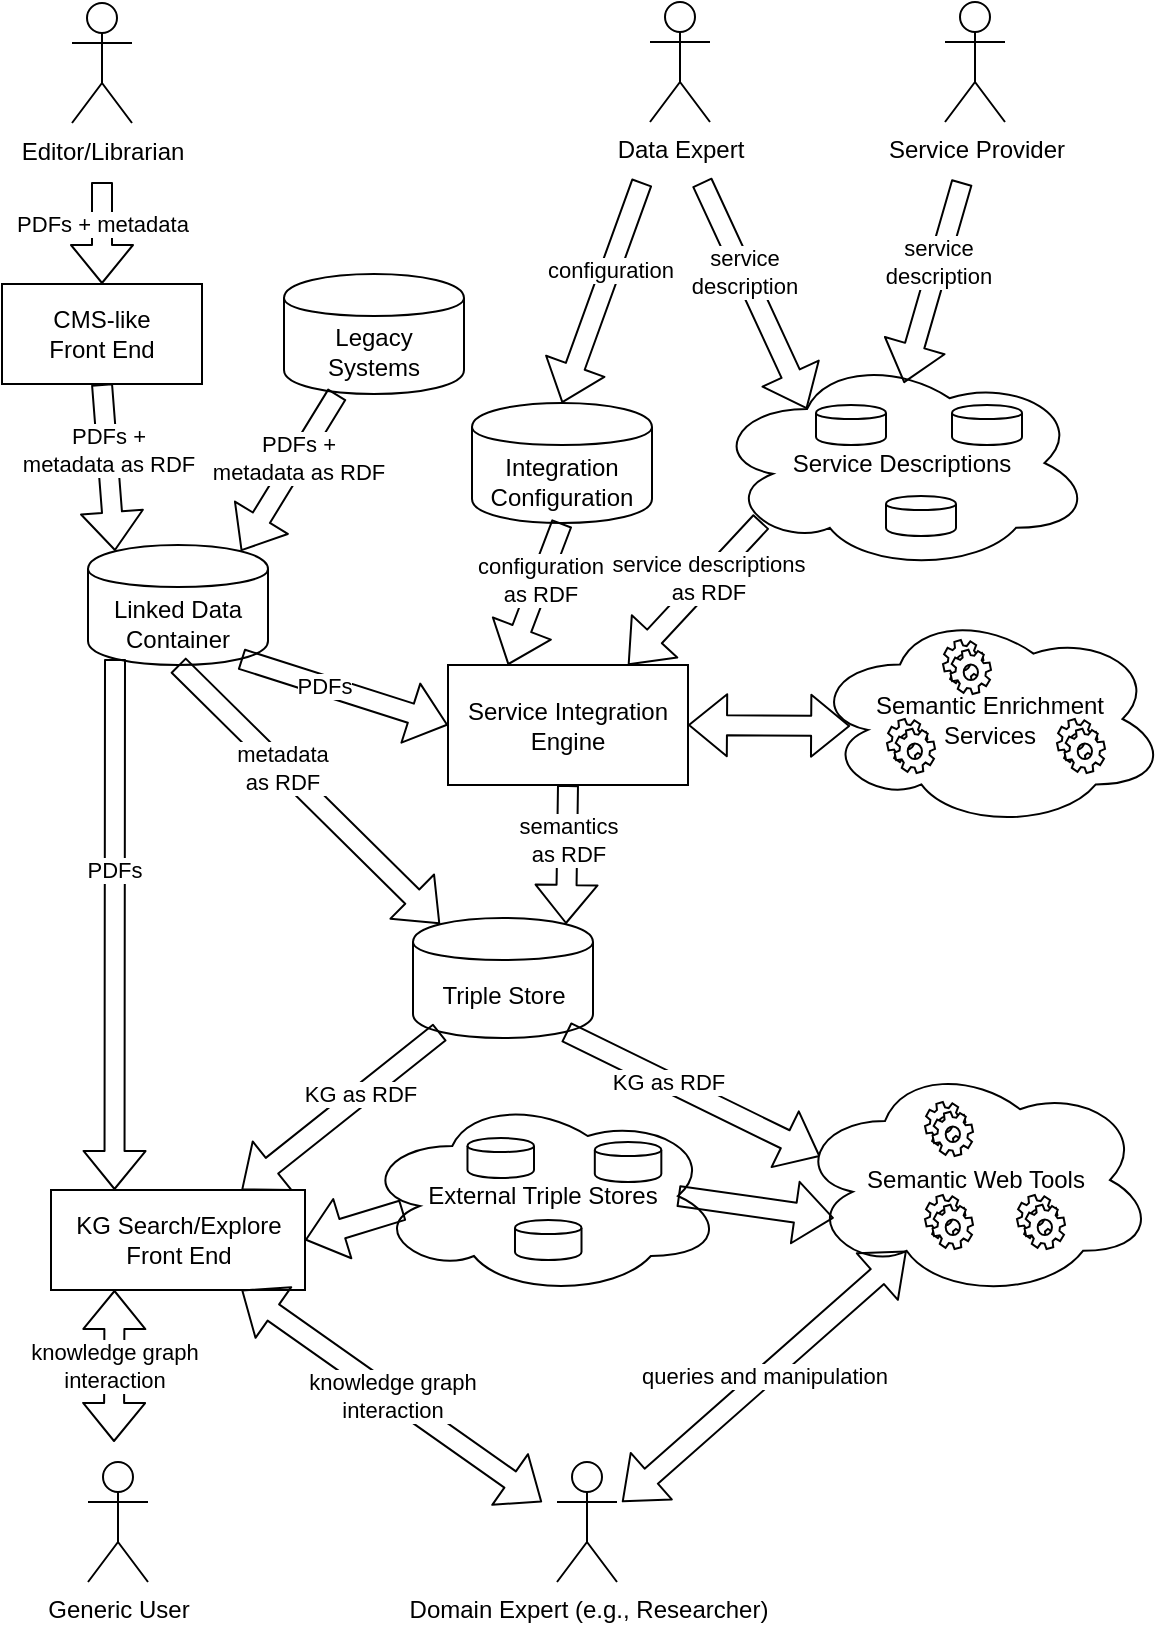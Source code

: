 <mxfile version="11.0.1" type="github"><diagram id="x-GXoumUO5DQMGYrBul2" name="Original"><mxGraphModel dx="785" dy="519" grid="1" gridSize="10" guides="1" tooltips="1" connect="1" arrows="1" fold="1" page="1" pageScale="1" pageWidth="827" pageHeight="1169" math="0" shadow="0"><root><mxCell id="0"/><mxCell id="1" parent="0"/><mxCell id="RN9INIxDvgJOFiBCgrXU-7" value="Editor/Librarian" style="shape=umlActor;verticalLabelPosition=bottom;labelBackgroundColor=#ffffff;verticalAlign=top;html=1;outlineConnect=0;" parent="1" vertex="1"><mxGeometry x="165" y="40.5" width="30" height="60" as="geometry"/></mxCell><mxCell id="RN9INIxDvgJOFiBCgrXU-9" value="CMS-like&lt;br&gt;Front End" style="rounded=0;whiteSpace=wrap;html=1;" parent="1" vertex="1"><mxGeometry x="130" y="181" width="100" height="50" as="geometry"/></mxCell><mxCell id="RN9INIxDvgJOFiBCgrXU-11" value="Service Integration Engine" style="rounded=0;whiteSpace=wrap;html=1;" parent="1" vertex="1"><mxGeometry x="353" y="371.5" width="120" height="60" as="geometry"/></mxCell><mxCell id="5JjlQ0Los4AuPIkOIIEd-3" value="&lt;span&gt;Linked Data Container&lt;/span&gt;" style="shape=cylinder;whiteSpace=wrap;html=1;boundedLbl=1;backgroundOutline=1;" parent="1" vertex="1"><mxGeometry x="173" y="311.5" width="90" height="60" as="geometry"/></mxCell><mxCell id="5JjlQ0Los4AuPIkOIIEd-4" value="&lt;span&gt;Integration&lt;br&gt;Configuration&lt;/span&gt;" style="shape=cylinder;whiteSpace=wrap;html=1;boundedLbl=1;backgroundOutline=1;" parent="1" vertex="1"><mxGeometry x="365" y="240.5" width="90" height="60" as="geometry"/></mxCell><mxCell id="5JjlQ0Los4AuPIkOIIEd-5" value="&lt;span&gt;Triple Store&lt;/span&gt;" style="shape=cylinder;whiteSpace=wrap;html=1;boundedLbl=1;backgroundOutline=1;" parent="1" vertex="1"><mxGeometry x="335.5" y="498" width="90" height="60" as="geometry"/></mxCell><mxCell id="5JjlQ0Los4AuPIkOIIEd-8" value="KG Search/Explore&lt;br&gt;Front End" style="rounded=0;whiteSpace=wrap;html=1;" parent="1" vertex="1"><mxGeometry x="154.5" y="634" width="127" height="50" as="geometry"/></mxCell><mxCell id="5JjlQ0Los4AuPIkOIIEd-11" value="Generic User" style="shape=umlActor;verticalLabelPosition=bottom;labelBackgroundColor=#ffffff;verticalAlign=top;html=1;outlineConnect=0;" parent="1" vertex="1"><mxGeometry x="173" y="770" width="30" height="60" as="geometry"/></mxCell><mxCell id="5JjlQ0Los4AuPIkOIIEd-12" value="Domain Expert (e.g., Researcher)" style="shape=umlActor;verticalLabelPosition=bottom;labelBackgroundColor=#ffffff;verticalAlign=top;html=1;outlineConnect=0;" parent="1" vertex="1"><mxGeometry x="407.5" y="770" width="30" height="60" as="geometry"/></mxCell><mxCell id="5JjlQ0Los4AuPIkOIIEd-15" value="PDFs&amp;nbsp;+ metadata" style="shape=flexArrow;endArrow=classic;html=1;entryX=0.5;entryY=0;entryDx=0;entryDy=0;" parent="1" target="RN9INIxDvgJOFiBCgrXU-9" edge="1"><mxGeometry x="-0.2" width="50" height="50" relative="1" as="geometry"><mxPoint x="180" y="130" as="sourcePoint"/><mxPoint x="-130" y="600" as="targetPoint"/><Array as="points"/><mxPoint as="offset"/></mxGeometry></mxCell><mxCell id="5JjlQ0Los4AuPIkOIIEd-21" value="PDFs" style="shape=flexArrow;endArrow=classic;html=1;entryX=0.25;entryY=0;entryDx=0;entryDy=0;exitX=0.15;exitY=0.95;exitDx=0;exitDy=0;exitPerimeter=0;" parent="1" source="5JjlQ0Los4AuPIkOIIEd-3" target="5JjlQ0Los4AuPIkOIIEd-8" edge="1"><mxGeometry x="-0.2" width="50" height="50" relative="1" as="geometry"><mxPoint x="155" y="250" as="sourcePoint"/><mxPoint x="154" y="323" as="targetPoint"/><Array as="points"/><mxPoint as="offset"/></mxGeometry></mxCell><mxCell id="5JjlQ0Los4AuPIkOIIEd-22" value="metadata&lt;br&gt;as RDF&lt;br&gt;" style="shape=flexArrow;endArrow=classic;html=1;entryX=0.15;entryY=0.05;entryDx=0;entryDy=0;entryPerimeter=0;exitX=0.5;exitY=1;exitDx=0;exitDy=0;" parent="1" source="5JjlQ0Los4AuPIkOIIEd-3" target="5JjlQ0Los4AuPIkOIIEd-5" edge="1"><mxGeometry x="-0.2" width="50" height="50" relative="1" as="geometry"><mxPoint x="218" y="250" as="sourcePoint"/><mxPoint x="217" y="323" as="targetPoint"/><Array as="points"/><mxPoint as="offset"/></mxGeometry></mxCell><mxCell id="5JjlQ0Los4AuPIkOIIEd-23" value="PDFs" style="shape=flexArrow;endArrow=classic;html=1;entryX=0;entryY=0.5;entryDx=0;entryDy=0;exitX=0.85;exitY=0.95;exitDx=0;exitDy=0;exitPerimeter=0;" parent="1" source="5JjlQ0Los4AuPIkOIIEd-3" target="RN9INIxDvgJOFiBCgrXU-11" edge="1"><mxGeometry x="-0.2" width="50" height="50" relative="1" as="geometry"><mxPoint x="155" y="250" as="sourcePoint"/><mxPoint x="154" y="323" as="targetPoint"/><Array as="points"/><mxPoint as="offset"/></mxGeometry></mxCell><mxCell id="5JjlQ0Los4AuPIkOIIEd-24" value="configuration&lt;br&gt;as RDF&lt;br&gt;" style="shape=flexArrow;endArrow=classic;html=1;entryX=0.25;entryY=0;entryDx=0;entryDy=0;exitX=0.5;exitY=1;exitDx=0;exitDy=0;" parent="1" source="5JjlQ0Los4AuPIkOIIEd-4" target="RN9INIxDvgJOFiBCgrXU-11" edge="1"><mxGeometry x="-0.2" width="50" height="50" relative="1" as="geometry"><mxPoint x="361" y="178.5" as="sourcePoint"/><mxPoint x="360" y="251.5" as="targetPoint"/><Array as="points"/><mxPoint as="offset"/></mxGeometry></mxCell><mxCell id="5JjlQ0Los4AuPIkOIIEd-25" value="semantics&lt;br&gt;as RDF&lt;br&gt;" style="shape=flexArrow;endArrow=classic;html=1;entryX=0.85;entryY=0.05;entryDx=0;entryDy=0;entryPerimeter=0;exitX=0.5;exitY=1;exitDx=0;exitDy=0;" parent="1" source="RN9INIxDvgJOFiBCgrXU-11" target="5JjlQ0Los4AuPIkOIIEd-5" edge="1"><mxGeometry x="-0.2" width="50" height="50" relative="1" as="geometry"><mxPoint x="185" y="380" as="sourcePoint"/><mxPoint x="244" y="593" as="targetPoint"/><Array as="points"/><mxPoint as="offset"/></mxGeometry></mxCell><mxCell id="5JjlQ0Los4AuPIkOIIEd-26" value="KG as RDF&lt;br&gt;" style="shape=flexArrow;endArrow=classic;html=1;entryX=0.75;entryY=0;entryDx=0;entryDy=0;exitX=0.15;exitY=0.95;exitDx=0;exitDy=0;exitPerimeter=0;" parent="1" source="5JjlQ0Los4AuPIkOIIEd-5" target="5JjlQ0Los4AuPIkOIIEd-8" edge="1"><mxGeometry x="-0.2" width="50" height="50" relative="1" as="geometry"><mxPoint x="489" y="580" as="sourcePoint"/><mxPoint x="451" y="683" as="targetPoint"/><Array as="points"/><mxPoint as="offset"/></mxGeometry></mxCell><mxCell id="5JjlQ0Los4AuPIkOIIEd-27" value="KG as RDF&lt;br&gt;" style="shape=flexArrow;endArrow=classic;html=1;exitX=0.85;exitY=0.95;exitDx=0;exitDy=0;exitPerimeter=0;entryX=0.07;entryY=0.4;entryDx=0;entryDy=0;entryPerimeter=0;" parent="1" source="5JjlQ0Los4AuPIkOIIEd-5" target="5JjlQ0Los4AuPIkOIIEd-36" edge="1"><mxGeometry x="-0.2" width="50" height="50" relative="1" as="geometry"><mxPoint x="244" y="647" as="sourcePoint"/><mxPoint x="580" y="614" as="targetPoint"/><Array as="points"/><mxPoint as="offset"/></mxGeometry></mxCell><mxCell id="5JjlQ0Los4AuPIkOIIEd-28" value="knowledge graph&lt;br&gt;interaction" style="shape=flexArrow;endArrow=classic;startArrow=classic;html=1;entryX=0.25;entryY=1;entryDx=0;entryDy=0;" parent="1" target="5JjlQ0Los4AuPIkOIIEd-8" edge="1"><mxGeometry width="50" height="50" relative="1" as="geometry"><mxPoint x="186" y="760" as="sourcePoint"/><mxPoint x="60" y="750" as="targetPoint"/></mxGeometry></mxCell><mxCell id="5JjlQ0Los4AuPIkOIIEd-29" value="knowledge graph&lt;br&gt;interaction" style="shape=flexArrow;endArrow=classic;startArrow=classic;html=1;entryX=0.75;entryY=1;entryDx=0;entryDy=0;" parent="1" target="5JjlQ0Los4AuPIkOIIEd-8" edge="1"><mxGeometry width="50" height="50" relative="1" as="geometry"><mxPoint x="400" y="790" as="sourcePoint"/><mxPoint x="230" y="820" as="targetPoint"/></mxGeometry></mxCell><mxCell id="5JjlQ0Los4AuPIkOIIEd-40" value="" style="group" parent="1" vertex="1" connectable="0"><mxGeometry x="526.5" y="570" width="180" height="118" as="geometry"/></mxCell><mxCell id="5JjlQ0Los4AuPIkOIIEd-36" value="Semantic Web Tools" style="ellipse;shape=cloud;whiteSpace=wrap;html=1;" parent="5JjlQ0Los4AuPIkOIIEd-40" vertex="1"><mxGeometry width="180" height="118" as="geometry"/></mxCell><mxCell id="5JjlQ0Los4AuPIkOIIEd-37" value="" style="shape=mxgraph.bpmn.service_task;html=1;outlineConnect=0;" parent="5JjlQ0Los4AuPIkOIIEd-40" vertex="1"><mxGeometry x="65" y="20" width="24" height="27" as="geometry"/></mxCell><mxCell id="5JjlQ0Los4AuPIkOIIEd-38" value="" style="shape=mxgraph.bpmn.service_task;html=1;outlineConnect=0;" parent="5JjlQ0Los4AuPIkOIIEd-40" vertex="1"><mxGeometry x="111" y="66.5" width="24" height="27" as="geometry"/></mxCell><mxCell id="5JjlQ0Los4AuPIkOIIEd-39" value="" style="shape=mxgraph.bpmn.service_task;html=1;outlineConnect=0;" parent="5JjlQ0Los4AuPIkOIIEd-40" vertex="1"><mxGeometry x="65" y="66.5" width="24" height="27" as="geometry"/></mxCell><mxCell id="5JjlQ0Los4AuPIkOIIEd-41" value="" style="group" parent="1" vertex="1" connectable="0"><mxGeometry x="310" y="587" width="191" height="121" as="geometry"/></mxCell><mxCell id="5JjlQ0Los4AuPIkOIIEd-31" value="External Triple Stores" style="ellipse;shape=cloud;whiteSpace=wrap;html=1;" parent="5JjlQ0Los4AuPIkOIIEd-41" vertex="1"><mxGeometry width="180.547" height="100" as="geometry"/></mxCell><mxCell id="5JjlQ0Los4AuPIkOIIEd-32" value="" style="shape=cylinder;whiteSpace=wrap;html=1;boundedLbl=1;backgroundOutline=1;" parent="5JjlQ0Los4AuPIkOIIEd-41" vertex="1"><mxGeometry x="52.739" y="21" width="33.259" height="20" as="geometry"/></mxCell><mxCell id="5JjlQ0Los4AuPIkOIIEd-33" value="" style="shape=cylinder;whiteSpace=wrap;html=1;boundedLbl=1;backgroundOutline=1;" parent="5JjlQ0Los4AuPIkOIIEd-41" vertex="1"><mxGeometry x="76.495" y="62" width="33.259" height="20" as="geometry"/></mxCell><mxCell id="5JjlQ0Los4AuPIkOIIEd-34" value="" style="shape=cylinder;whiteSpace=wrap;html=1;boundedLbl=1;backgroundOutline=1;" parent="5JjlQ0Los4AuPIkOIIEd-41" vertex="1"><mxGeometry x="116.405" y="23" width="33.259" height="20" as="geometry"/></mxCell><mxCell id="5JjlQ0Los4AuPIkOIIEd-42" value="" style="shape=flexArrow;endArrow=classic;html=1;entryX=1;entryY=0.5;entryDx=0;entryDy=0;exitX=0.114;exitY=0.57;exitDx=0;exitDy=0;exitPerimeter=0;" parent="1" source="5JjlQ0Los4AuPIkOIIEd-31" target="5JjlQ0Los4AuPIkOIIEd-8" edge="1"><mxGeometry x="-0.2" width="50" height="50" relative="1" as="geometry"><mxPoint x="244" y="647" as="sourcePoint"/><mxPoint x="230" y="770" as="targetPoint"/><Array as="points"/><mxPoint as="offset"/></mxGeometry></mxCell><mxCell id="5JjlQ0Los4AuPIkOIIEd-44" value="" style="shape=flexArrow;endArrow=classic;html=1;entryX=0.108;entryY=0.661;entryDx=0;entryDy=0;entryPerimeter=0;exitX=0.875;exitY=0.5;exitDx=0;exitDy=0;exitPerimeter=0;" parent="1" source="5JjlQ0Los4AuPIkOIIEd-31" target="5JjlQ0Los4AuPIkOIIEd-36" edge="1"><mxGeometry x="-0.2" width="50" height="50" relative="1" as="geometry"><mxPoint x="455" y="666" as="sourcePoint"/><mxPoint x="580" y="774" as="targetPoint"/><Array as="points"/><mxPoint as="offset"/></mxGeometry></mxCell><mxCell id="5JjlQ0Los4AuPIkOIIEd-45" value="queries and manipulation" style="shape=flexArrow;endArrow=classic;startArrow=classic;html=1;entryX=0.31;entryY=0.8;entryDx=0;entryDy=0;entryPerimeter=0;" parent="1" target="5JjlQ0Los4AuPIkOIIEd-36" edge="1"><mxGeometry width="50" height="50" relative="1" as="geometry"><mxPoint x="440" y="790" as="sourcePoint"/><mxPoint x="262" y="820" as="targetPoint"/></mxGeometry></mxCell><mxCell id="5JjlQ0Los4AuPIkOIIEd-59" value="" style="group" parent="1" vertex="1" connectable="0"><mxGeometry x="485" y="216.5" width="194" height="108" as="geometry"/></mxCell><mxCell id="5JjlQ0Los4AuPIkOIIEd-58" value="" style="group" parent="5JjlQ0Los4AuPIkOIIEd-59" vertex="1" connectable="0"><mxGeometry width="194" height="108" as="geometry"/></mxCell><mxCell id="5JjlQ0Los4AuPIkOIIEd-48" value="Service Descriptions" style="ellipse;shape=cloud;whiteSpace=wrap;html=1;" parent="5JjlQ0Los4AuPIkOIIEd-58" vertex="1"><mxGeometry width="190" height="108" as="geometry"/></mxCell><mxCell id="5JjlQ0Los4AuPIkOIIEd-49" value="" style="shape=cylinder;whiteSpace=wrap;html=1;boundedLbl=1;backgroundOutline=1;" parent="5JjlQ0Los4AuPIkOIIEd-58" vertex="1"><mxGeometry x="52" y="25" width="35" height="20" as="geometry"/></mxCell><mxCell id="5JjlQ0Los4AuPIkOIIEd-50" value="" style="shape=cylinder;whiteSpace=wrap;html=1;boundedLbl=1;backgroundOutline=1;" parent="5JjlQ0Los4AuPIkOIIEd-58" vertex="1"><mxGeometry x="87" y="70.5" width="35" height="20" as="geometry"/></mxCell><mxCell id="5JjlQ0Los4AuPIkOIIEd-51" value="" style="shape=cylinder;whiteSpace=wrap;html=1;boundedLbl=1;backgroundOutline=1;" parent="5JjlQ0Los4AuPIkOIIEd-58" vertex="1"><mxGeometry x="120" y="25" width="35" height="20" as="geometry"/></mxCell><mxCell id="5JjlQ0Los4AuPIkOIIEd-60" value="" style="group" parent="1" vertex="1" connectable="0"><mxGeometry x="534.5" y="344" width="178" height="109" as="geometry"/></mxCell><mxCell id="5JjlQ0Los4AuPIkOIIEd-53" value="Semantic Enrichment&lt;br&gt;Services" style="ellipse;shape=cloud;whiteSpace=wrap;html=1;" parent="5JjlQ0Los4AuPIkOIIEd-60" vertex="1"><mxGeometry width="178" height="109" as="geometry"/></mxCell><mxCell id="5JjlQ0Los4AuPIkOIIEd-54" value="" style="shape=mxgraph.bpmn.service_task;html=1;outlineConnect=0;" parent="5JjlQ0Los4AuPIkOIIEd-60" vertex="1"><mxGeometry x="66" y="15" width="24" height="27" as="geometry"/></mxCell><mxCell id="5JjlQ0Los4AuPIkOIIEd-55" value="" style="shape=mxgraph.bpmn.service_task;html=1;outlineConnect=0;" parent="5JjlQ0Los4AuPIkOIIEd-60" vertex="1"><mxGeometry x="123" y="54.5" width="24" height="27" as="geometry"/></mxCell><mxCell id="5JjlQ0Los4AuPIkOIIEd-56" value="" style="shape=mxgraph.bpmn.service_task;html=1;outlineConnect=0;" parent="5JjlQ0Los4AuPIkOIIEd-60" vertex="1"><mxGeometry x="38" y="54.5" width="24" height="27" as="geometry"/></mxCell><mxCell id="5JjlQ0Los4AuPIkOIIEd-61" value="" style="shape=flexArrow;endArrow=classic;startArrow=classic;html=1;entryX=0.11;entryY=0.532;entryDx=0;entryDy=0;entryPerimeter=0;exitX=1;exitY=0.5;exitDx=0;exitDy=0;" parent="1" source="RN9INIxDvgJOFiBCgrXU-11" target="5JjlQ0Los4AuPIkOIIEd-53" edge="1"><mxGeometry width="50" height="50" relative="1" as="geometry"><mxPoint x="470" y="930" as="sourcePoint"/><mxPoint x="594" y="827" as="targetPoint"/></mxGeometry></mxCell><mxCell id="5JjlQ0Los4AuPIkOIIEd-62" value="service descriptions&lt;br&gt;as RDF&lt;br&gt;" style="shape=flexArrow;endArrow=classic;html=1;entryX=0.75;entryY=0;entryDx=0;entryDy=0;exitX=0.13;exitY=0.77;exitDx=0;exitDy=0;exitPerimeter=0;" parent="1" source="5JjlQ0Los4AuPIkOIIEd-48" target="RN9INIxDvgJOFiBCgrXU-11" edge="1"><mxGeometry x="-0.2" width="50" height="50" relative="1" as="geometry"><mxPoint x="345" y="490" as="sourcePoint"/><mxPoint x="362" y="593" as="targetPoint"/><Array as="points"/><mxPoint as="offset"/></mxGeometry></mxCell><mxCell id="5JjlQ0Los4AuPIkOIIEd-63" value="Data Expert" style="shape=umlActor;verticalLabelPosition=bottom;labelBackgroundColor=#ffffff;verticalAlign=top;html=1;outlineConnect=0;" parent="1" vertex="1"><mxGeometry x="454" y="40" width="30" height="60" as="geometry"/></mxCell><mxCell id="5JjlQ0Los4AuPIkOIIEd-64" value="Service Provider" style="shape=umlActor;verticalLabelPosition=bottom;labelBackgroundColor=#ffffff;verticalAlign=top;html=1;outlineConnect=0;" parent="1" vertex="1"><mxGeometry x="601.5" y="40" width="30" height="60" as="geometry"/></mxCell><mxCell id="5JjlQ0Los4AuPIkOIIEd-67" value="configuration" style="shape=flexArrow;endArrow=classic;html=1;entryX=0.5;entryY=0;entryDx=0;entryDy=0;" parent="1" target="5JjlQ0Los4AuPIkOIIEd-4" edge="1"><mxGeometry x="-0.2" width="50" height="50" relative="1" as="geometry"><mxPoint x="450" y="130" as="sourcePoint"/><mxPoint x="187" y="200" as="targetPoint"/><Array as="points"/><mxPoint as="offset"/></mxGeometry></mxCell><mxCell id="5JjlQ0Los4AuPIkOIIEd-68" value="service&lt;br&gt;description" style="shape=flexArrow;endArrow=classic;html=1;entryX=0.505;entryY=0.13;entryDx=0;entryDy=0;entryPerimeter=0;" parent="1" target="5JjlQ0Los4AuPIkOIIEd-48" edge="1"><mxGeometry x="-0.2" width="50" height="50" relative="1" as="geometry"><mxPoint x="610" y="130" as="sourcePoint"/><mxPoint x="345" y="305" as="targetPoint"/><Array as="points"/><mxPoint as="offset"/></mxGeometry></mxCell><mxCell id="5JjlQ0Los4AuPIkOIIEd-69" value="service&lt;br&gt;description" style="shape=flexArrow;endArrow=classic;html=1;entryX=0.25;entryY=0.25;entryDx=0;entryDy=0;entryPerimeter=0;" parent="1" target="5JjlQ0Los4AuPIkOIIEd-48" edge="1"><mxGeometry x="-0.2" width="50" height="50" relative="1" as="geometry"><mxPoint x="480" y="130" as="sourcePoint"/><mxPoint x="570" y="295" as="targetPoint"/><Array as="points"/><mxPoint as="offset"/></mxGeometry></mxCell><mxCell id="5JjlQ0Los4AuPIkOIIEd-70" value="&lt;span&gt;Legacy Systems&lt;/span&gt;" style="shape=cylinder;whiteSpace=wrap;html=1;boundedLbl=1;backgroundOutline=1;" parent="1" vertex="1"><mxGeometry x="271" y="176" width="90" height="60" as="geometry"/></mxCell><mxCell id="5JjlQ0Los4AuPIkOIIEd-72" value="PDFs&amp;nbsp;+&lt;br&gt;metadata as RDF" style="shape=flexArrow;endArrow=classic;html=1;entryX=0.15;entryY=0.05;entryDx=0;entryDy=0;exitX=0.5;exitY=1;exitDx=0;exitDy=0;entryPerimeter=0;" parent="1" source="RN9INIxDvgJOFiBCgrXU-9" target="5JjlQ0Los4AuPIkOIIEd-3" edge="1"><mxGeometry x="-0.2" width="50" height="50" relative="1" as="geometry"><mxPoint x="187" y="140" as="sourcePoint"/><mxPoint x="187" y="200" as="targetPoint"/><Array as="points"/><mxPoint as="offset"/></mxGeometry></mxCell><mxCell id="5JjlQ0Los4AuPIkOIIEd-73" value="PDFs&amp;nbsp;+&lt;br&gt;metadata as RDF" style="shape=flexArrow;endArrow=classic;html=1;entryX=0.85;entryY=0.05;entryDx=0;entryDy=0;entryPerimeter=0;" parent="1" source="5JjlQ0Los4AuPIkOIIEd-70" target="5JjlQ0Los4AuPIkOIIEd-3" edge="1"><mxGeometry x="-0.2" width="50" height="50" relative="1" as="geometry"><mxPoint x="187" y="250" as="sourcePoint"/><mxPoint x="187" y="320" as="targetPoint"/><Array as="points"/><mxPoint as="offset"/></mxGeometry></mxCell></root></mxGraphModel></diagram><diagram name="Shorter" id="O8HOUQhRKlWi2tbfJlW1"><mxGraphModel dx="785" dy="470" grid="1" gridSize="10" guides="1" tooltips="1" connect="1" arrows="1" fold="1" page="1" pageScale="1" pageWidth="827" pageHeight="1169" math="0" shadow="0"><root><mxCell id="vkBiY0j5gQ9y6xPYFULK-0"/><mxCell id="vkBiY0j5gQ9y6xPYFULK-1" parent="vkBiY0j5gQ9y6xPYFULK-0"/><mxCell id="vkBiY0j5gQ9y6xPYFULK-2" value="Editor/Librarian" style="shape=umlActor;verticalLabelPosition=bottom;labelBackgroundColor=#ffffff;verticalAlign=top;html=1;outlineConnect=0;" vertex="1" parent="vkBiY0j5gQ9y6xPYFULK-1"><mxGeometry x="165" y="40.5" width="30" height="60" as="geometry"/></mxCell><mxCell id="vkBiY0j5gQ9y6xPYFULK-3" value="CMS-like&lt;br&gt;Front End" style="rounded=0;whiteSpace=wrap;html=1;" vertex="1" parent="vkBiY0j5gQ9y6xPYFULK-1"><mxGeometry x="130" y="181" width="100" height="50" as="geometry"/></mxCell><mxCell id="vkBiY0j5gQ9y6xPYFULK-4" value="Service Integration Engine" style="rounded=0;whiteSpace=wrap;html=1;" vertex="1" parent="vkBiY0j5gQ9y6xPYFULK-1"><mxGeometry x="383" y="317.5" width="120" height="60" as="geometry"/></mxCell><mxCell id="vkBiY0j5gQ9y6xPYFULK-5" value="&lt;span&gt;Linked Data Container&lt;/span&gt;" style="shape=cylinder;whiteSpace=wrap;html=1;boundedLbl=1;backgroundOutline=1;" vertex="1" parent="vkBiY0j5gQ9y6xPYFULK-1"><mxGeometry x="173" y="311.5" width="90" height="60" as="geometry"/></mxCell><mxCell id="vkBiY0j5gQ9y6xPYFULK-6" value="&lt;span&gt;Integration&lt;br&gt;Configuration&lt;/span&gt;" style="shape=cylinder;whiteSpace=wrap;html=1;boundedLbl=1;backgroundOutline=1;" vertex="1" parent="vkBiY0j5gQ9y6xPYFULK-1"><mxGeometry x="383" y="176" width="90" height="60" as="geometry"/></mxCell><mxCell id="vkBiY0j5gQ9y6xPYFULK-7" value="&lt;span&gt;Triple Store&lt;/span&gt;" style="shape=cylinder;whiteSpace=wrap;html=1;boundedLbl=1;backgroundOutline=1;" vertex="1" parent="vkBiY0j5gQ9y6xPYFULK-1"><mxGeometry x="349" y="430" width="112" height="40" as="geometry"/></mxCell><mxCell id="vkBiY0j5gQ9y6xPYFULK-8" value="KG Search/Explore&lt;br&gt;Front End" style="rounded=0;whiteSpace=wrap;html=1;" vertex="1" parent="vkBiY0j5gQ9y6xPYFULK-1"><mxGeometry x="150" y="520.5" width="127" height="50" as="geometry"/></mxCell><mxCell id="vkBiY0j5gQ9y6xPYFULK-9" value="Generic User" style="shape=umlActor;verticalLabelPosition=bottom;labelBackgroundColor=#ffffff;verticalAlign=top;html=1;outlineConnect=0;" vertex="1" parent="vkBiY0j5gQ9y6xPYFULK-1"><mxGeometry x="168.5" y="650" width="30" height="60" as="geometry"/></mxCell><mxCell id="vkBiY0j5gQ9y6xPYFULK-10" value="Domain Expert (e.g., Researcher)" style="shape=umlActor;verticalLabelPosition=bottom;labelBackgroundColor=#ffffff;verticalAlign=top;html=1;outlineConnect=0;" vertex="1" parent="vkBiY0j5gQ9y6xPYFULK-1"><mxGeometry x="405" y="650" width="30" height="60" as="geometry"/></mxCell><mxCell id="vkBiY0j5gQ9y6xPYFULK-11" value="PDFs&amp;nbsp;+ metadata" style="shape=flexArrow;endArrow=classic;html=1;entryX=0.5;entryY=0;entryDx=0;entryDy=0;" edge="1" parent="vkBiY0j5gQ9y6xPYFULK-1" target="vkBiY0j5gQ9y6xPYFULK-3"><mxGeometry x="-0.2" width="50" height="50" relative="1" as="geometry"><mxPoint x="180" y="130" as="sourcePoint"/><mxPoint x="-130" y="600" as="targetPoint"/><Array as="points"/><mxPoint as="offset"/></mxGeometry></mxCell><mxCell id="vkBiY0j5gQ9y6xPYFULK-12" value="PDFs" style="shape=flexArrow;endArrow=classic;html=1;entryX=0.25;entryY=0;entryDx=0;entryDy=0;exitX=0.15;exitY=0.95;exitDx=0;exitDy=0;exitPerimeter=0;" edge="1" parent="vkBiY0j5gQ9y6xPYFULK-1" source="vkBiY0j5gQ9y6xPYFULK-5" target="vkBiY0j5gQ9y6xPYFULK-8"><mxGeometry x="-0.2" width="50" height="50" relative="1" as="geometry"><mxPoint x="155" y="250" as="sourcePoint"/><mxPoint x="154" y="323" as="targetPoint"/><Array as="points"/><mxPoint as="offset"/></mxGeometry></mxCell><mxCell id="vkBiY0j5gQ9y6xPYFULK-13" value="metadata as RDF" style="shape=flexArrow;endArrow=classic;html=1;entryX=0.15;entryY=0.05;entryDx=0;entryDy=0;entryPerimeter=0;edgeStyle=orthogonalEdgeStyle;" edge="1" parent="vkBiY0j5gQ9y6xPYFULK-1" target="vkBiY0j5gQ9y6xPYFULK-7"><mxGeometry x="-0.2" width="50" height="50" relative="1" as="geometry"><mxPoint x="230" y="372" as="sourcePoint"/><mxPoint x="300" y="432" as="targetPoint"/><Array as="points"><mxPoint x="230" y="400"/><mxPoint x="366" y="400"/></Array><mxPoint as="offset"/></mxGeometry></mxCell><mxCell id="vkBiY0j5gQ9y6xPYFULK-14" value="PDFs" style="shape=flexArrow;endArrow=classic;html=1;entryX=0;entryY=0.5;entryDx=0;entryDy=0;exitX=1;exitY=0.5;exitDx=0;exitDy=0;" edge="1" parent="vkBiY0j5gQ9y6xPYFULK-1" source="vkBiY0j5gQ9y6xPYFULK-5" target="vkBiY0j5gQ9y6xPYFULK-4"><mxGeometry x="-0.2" width="50" height="50" relative="1" as="geometry"><mxPoint x="155" y="250" as="sourcePoint"/><mxPoint x="154" y="323" as="targetPoint"/><Array as="points"/><mxPoint as="offset"/></mxGeometry></mxCell><mxCell id="vkBiY0j5gQ9y6xPYFULK-15" value="configuration&lt;br&gt;as RDF&lt;br&gt;" style="shape=flexArrow;endArrow=classic;html=1;entryX=0.25;entryY=0;entryDx=0;entryDy=0;exitX=0.5;exitY=1;exitDx=0;exitDy=0;" edge="1" parent="vkBiY0j5gQ9y6xPYFULK-1" source="vkBiY0j5gQ9y6xPYFULK-6" target="vkBiY0j5gQ9y6xPYFULK-4"><mxGeometry x="-0.2" width="50" height="50" relative="1" as="geometry"><mxPoint x="361" y="178.5" as="sourcePoint"/><mxPoint x="360" y="251.5" as="targetPoint"/><Array as="points"/><mxPoint as="offset"/></mxGeometry></mxCell><mxCell id="vkBiY0j5gQ9y6xPYFULK-16" value="semantics as RDF" style="shape=flexArrow;endArrow=classic;html=1;exitX=0.5;exitY=1;exitDx=0;exitDy=0;entryX=0.85;entryY=0.05;entryDx=0;entryDy=0;entryPerimeter=0;" edge="1" parent="vkBiY0j5gQ9y6xPYFULK-1" source="vkBiY0j5gQ9y6xPYFULK-4" target="vkBiY0j5gQ9y6xPYFULK-7"><mxGeometry x="-0.2" width="50" height="50" relative="1" as="geometry"><mxPoint x="185" y="380" as="sourcePoint"/><mxPoint x="453" y="432" as="targetPoint"/><Array as="points"/><mxPoint as="offset"/></mxGeometry></mxCell><mxCell id="vkBiY0j5gQ9y6xPYFULK-17" value="KG as RDF&lt;br&gt;" style="shape=flexArrow;endArrow=classic;html=1;entryX=0.75;entryY=0;entryDx=0;entryDy=0;exitX=0.15;exitY=0.95;exitDx=0;exitDy=0;exitPerimeter=0;edgeStyle=orthogonalEdgeStyle;" edge="1" parent="vkBiY0j5gQ9y6xPYFULK-1" source="vkBiY0j5gQ9y6xPYFULK-7" target="vkBiY0j5gQ9y6xPYFULK-8"><mxGeometry x="-0.2" width="50" height="50" relative="1" as="geometry"><mxPoint x="489" y="580" as="sourcePoint"/><mxPoint x="451" y="683" as="targetPoint"/><Array as="points"><mxPoint x="366" y="490"/><mxPoint x="245" y="490"/></Array><mxPoint as="offset"/></mxGeometry></mxCell><mxCell id="vkBiY0j5gQ9y6xPYFULK-18" value="KG as RDF&lt;br&gt;" style="shape=flexArrow;endArrow=classic;html=1;exitX=0.85;exitY=0.95;exitDx=0;exitDy=0;exitPerimeter=0;entryX=0.07;entryY=0.4;entryDx=0;entryDy=0;entryPerimeter=0;edgeStyle=orthogonalEdgeStyle;" edge="1" parent="vkBiY0j5gQ9y6xPYFULK-1" source="vkBiY0j5gQ9y6xPYFULK-7" target="vkBiY0j5gQ9y6xPYFULK-22"><mxGeometry x="-0.2" width="50" height="50" relative="1" as="geometry"><mxPoint x="244" y="647" as="sourcePoint"/><mxPoint x="580" y="614" as="targetPoint"/><Array as="points"><mxPoint x="444" y="490"/><mxPoint x="520" y="490"/><mxPoint x="520" y="516"/></Array><mxPoint as="offset"/></mxGeometry></mxCell><mxCell id="vkBiY0j5gQ9y6xPYFULK-19" value="KG interaction" style="shape=flexArrow;endArrow=classic;startArrow=classic;html=1;entryX=0.25;entryY=1;entryDx=0;entryDy=0;" edge="1" parent="vkBiY0j5gQ9y6xPYFULK-1" target="vkBiY0j5gQ9y6xPYFULK-8"><mxGeometry width="50" height="50" relative="1" as="geometry"><mxPoint x="182" y="640" as="sourcePoint"/><mxPoint x="60" y="750" as="targetPoint"/></mxGeometry></mxCell><mxCell id="vkBiY0j5gQ9y6xPYFULK-20" value="KG interaction" style="shape=flexArrow;endArrow=classic;startArrow=classic;html=1;entryX=0.75;entryY=1;entryDx=0;entryDy=0;edgeStyle=orthogonalEdgeStyle;" edge="1" parent="vkBiY0j5gQ9y6xPYFULK-1" target="vkBiY0j5gQ9y6xPYFULK-8"><mxGeometry width="50" height="50" relative="1" as="geometry"><mxPoint x="400" y="650" as="sourcePoint"/><mxPoint x="230" y="820" as="targetPoint"/><Array as="points"><mxPoint x="400" y="610"/><mxPoint x="245" y="610"/></Array></mxGeometry></mxCell><mxCell id="vkBiY0j5gQ9y6xPYFULK-21" value="" style="group" vertex="1" connectable="0" parent="vkBiY0j5gQ9y6xPYFULK-1"><mxGeometry x="535.5" y="468.5" width="180" height="118" as="geometry"/></mxCell><mxCell id="vkBiY0j5gQ9y6xPYFULK-22" value="Semantic Web Tools" style="ellipse;shape=cloud;whiteSpace=wrap;html=1;" vertex="1" parent="vkBiY0j5gQ9y6xPYFULK-21"><mxGeometry width="180" height="118" as="geometry"/></mxCell><mxCell id="vkBiY0j5gQ9y6xPYFULK-23" value="" style="shape=mxgraph.bpmn.service_task;html=1;outlineConnect=0;" vertex="1" parent="vkBiY0j5gQ9y6xPYFULK-21"><mxGeometry x="65" y="20" width="24" height="27" as="geometry"/></mxCell><mxCell id="vkBiY0j5gQ9y6xPYFULK-24" value="" style="shape=mxgraph.bpmn.service_task;html=1;outlineConnect=0;" vertex="1" parent="vkBiY0j5gQ9y6xPYFULK-21"><mxGeometry x="111" y="66.5" width="24" height="27" as="geometry"/></mxCell><mxCell id="vkBiY0j5gQ9y6xPYFULK-25" value="" style="shape=mxgraph.bpmn.service_task;html=1;outlineConnect=0;" vertex="1" parent="vkBiY0j5gQ9y6xPYFULK-21"><mxGeometry x="65" y="66.5" width="24" height="27" as="geometry"/></mxCell><mxCell id="vkBiY0j5gQ9y6xPYFULK-26" value="" style="group" vertex="1" connectable="0" parent="vkBiY0j5gQ9y6xPYFULK-1"><mxGeometry x="315" y="501.5" width="191" height="121" as="geometry"/></mxCell><mxCell id="vkBiY0j5gQ9y6xPYFULK-27" value="External Triple Stores" style="ellipse;shape=cloud;whiteSpace=wrap;html=1;" vertex="1" parent="vkBiY0j5gQ9y6xPYFULK-26"><mxGeometry width="180.547" height="100" as="geometry"/></mxCell><mxCell id="vkBiY0j5gQ9y6xPYFULK-28" value="" style="shape=cylinder;whiteSpace=wrap;html=1;boundedLbl=1;backgroundOutline=1;" vertex="1" parent="vkBiY0j5gQ9y6xPYFULK-26"><mxGeometry x="52.739" y="21" width="33.259" height="20" as="geometry"/></mxCell><mxCell id="vkBiY0j5gQ9y6xPYFULK-29" value="" style="shape=cylinder;whiteSpace=wrap;html=1;boundedLbl=1;backgroundOutline=1;" vertex="1" parent="vkBiY0j5gQ9y6xPYFULK-26"><mxGeometry x="76.495" y="62" width="33.259" height="20" as="geometry"/></mxCell><mxCell id="vkBiY0j5gQ9y6xPYFULK-30" value="" style="shape=cylinder;whiteSpace=wrap;html=1;boundedLbl=1;backgroundOutline=1;" vertex="1" parent="vkBiY0j5gQ9y6xPYFULK-26"><mxGeometry x="116.405" y="23" width="33.259" height="20" as="geometry"/></mxCell><mxCell id="vkBiY0j5gQ9y6xPYFULK-31" value="" style="shape=flexArrow;endArrow=classic;html=1;entryX=1;entryY=0.5;entryDx=0;entryDy=0;exitX=0.114;exitY=0.57;exitDx=0;exitDy=0;exitPerimeter=0;" edge="1" parent="vkBiY0j5gQ9y6xPYFULK-1" source="vkBiY0j5gQ9y6xPYFULK-27" target="vkBiY0j5gQ9y6xPYFULK-8"><mxGeometry x="-0.2" width="50" height="50" relative="1" as="geometry"><mxPoint x="244" y="647" as="sourcePoint"/><mxPoint x="230" y="770" as="targetPoint"/><Array as="points"/><mxPoint as="offset"/></mxGeometry></mxCell><mxCell id="vkBiY0j5gQ9y6xPYFULK-32" value="" style="shape=flexArrow;endArrow=classic;html=1;entryX=0.108;entryY=0.661;entryDx=0;entryDy=0;entryPerimeter=0;exitX=0.875;exitY=0.5;exitDx=0;exitDy=0;exitPerimeter=0;" edge="1" parent="vkBiY0j5gQ9y6xPYFULK-1" source="vkBiY0j5gQ9y6xPYFULK-27" target="vkBiY0j5gQ9y6xPYFULK-22"><mxGeometry x="-0.2" width="50" height="50" relative="1" as="geometry"><mxPoint x="455" y="666" as="sourcePoint"/><mxPoint x="580" y="774" as="targetPoint"/><Array as="points"/><mxPoint as="offset"/></mxGeometry></mxCell><mxCell id="vkBiY0j5gQ9y6xPYFULK-33" value="queries and manipulation" style="shape=flexArrow;endArrow=classic;startArrow=classic;html=1;entryX=0.31;entryY=0.8;entryDx=0;entryDy=0;entryPerimeter=0;edgeStyle=orthogonalEdgeStyle;" edge="1" parent="vkBiY0j5gQ9y6xPYFULK-1" target="vkBiY0j5gQ9y6xPYFULK-22"><mxGeometry width="50" height="50" relative="1" as="geometry"><mxPoint x="440" y="650" as="sourcePoint"/><mxPoint x="262" y="820" as="targetPoint"/><Array as="points"><mxPoint x="440" y="610"/><mxPoint x="591" y="610"/></Array></mxGeometry></mxCell><mxCell id="vkBiY0j5gQ9y6xPYFULK-34" value="" style="group" vertex="1" connectable="0" parent="vkBiY0j5gQ9y6xPYFULK-1"><mxGeometry x="496.5" y="168.5" width="194" height="108" as="geometry"/></mxCell><mxCell id="vkBiY0j5gQ9y6xPYFULK-35" value="" style="group" vertex="1" connectable="0" parent="vkBiY0j5gQ9y6xPYFULK-34"><mxGeometry width="194" height="108" as="geometry"/></mxCell><mxCell id="vkBiY0j5gQ9y6xPYFULK-36" value="Service Descriptions" style="ellipse;shape=cloud;whiteSpace=wrap;html=1;" vertex="1" parent="vkBiY0j5gQ9y6xPYFULK-35"><mxGeometry width="190" height="108" as="geometry"/></mxCell><mxCell id="vkBiY0j5gQ9y6xPYFULK-37" value="" style="shape=cylinder;whiteSpace=wrap;html=1;boundedLbl=1;backgroundOutline=1;" vertex="1" parent="vkBiY0j5gQ9y6xPYFULK-35"><mxGeometry x="52" y="25" width="35" height="20" as="geometry"/></mxCell><mxCell id="vkBiY0j5gQ9y6xPYFULK-38" value="" style="shape=cylinder;whiteSpace=wrap;html=1;boundedLbl=1;backgroundOutline=1;" vertex="1" parent="vkBiY0j5gQ9y6xPYFULK-35"><mxGeometry x="87" y="70.5" width="35" height="20" as="geometry"/></mxCell><mxCell id="vkBiY0j5gQ9y6xPYFULK-39" value="" style="shape=cylinder;whiteSpace=wrap;html=1;boundedLbl=1;backgroundOutline=1;" vertex="1" parent="vkBiY0j5gQ9y6xPYFULK-35"><mxGeometry x="120" y="25" width="35" height="20" as="geometry"/></mxCell><mxCell id="vkBiY0j5gQ9y6xPYFULK-40" value="" style="group" vertex="1" connectable="0" parent="vkBiY0j5gQ9y6xPYFULK-1"><mxGeometry x="538.5" y="328.5" width="178" height="109" as="geometry"/></mxCell><mxCell id="vkBiY0j5gQ9y6xPYFULK-41" value="Semantic Enrichment&lt;br&gt;Services" style="ellipse;shape=cloud;whiteSpace=wrap;html=1;" vertex="1" parent="vkBiY0j5gQ9y6xPYFULK-40"><mxGeometry width="178" height="109" as="geometry"/></mxCell><mxCell id="vkBiY0j5gQ9y6xPYFULK-42" value="" style="shape=mxgraph.bpmn.service_task;html=1;outlineConnect=0;" vertex="1" parent="vkBiY0j5gQ9y6xPYFULK-40"><mxGeometry x="66" y="15" width="24" height="27" as="geometry"/></mxCell><mxCell id="vkBiY0j5gQ9y6xPYFULK-43" value="" style="shape=mxgraph.bpmn.service_task;html=1;outlineConnect=0;" vertex="1" parent="vkBiY0j5gQ9y6xPYFULK-40"><mxGeometry x="123" y="54.5" width="24" height="27" as="geometry"/></mxCell><mxCell id="vkBiY0j5gQ9y6xPYFULK-44" value="" style="shape=mxgraph.bpmn.service_task;html=1;outlineConnect=0;" vertex="1" parent="vkBiY0j5gQ9y6xPYFULK-40"><mxGeometry x="38" y="54.5" width="24" height="27" as="geometry"/></mxCell><mxCell id="vkBiY0j5gQ9y6xPYFULK-45" value="" style="shape=flexArrow;endArrow=classic;startArrow=classic;html=1;exitX=1;exitY=0.5;exitDx=0;exitDy=0;entryX=0.07;entryY=0.4;entryDx=0;entryDy=0;entryPerimeter=0;" edge="1" parent="vkBiY0j5gQ9y6xPYFULK-1" source="vkBiY0j5gQ9y6xPYFULK-4" target="vkBiY0j5gQ9y6xPYFULK-41"><mxGeometry width="50" height="50" relative="1" as="geometry"><mxPoint x="470" y="930" as="sourcePoint"/><mxPoint x="590" y="360" as="targetPoint"/></mxGeometry></mxCell><mxCell id="vkBiY0j5gQ9y6xPYFULK-46" value="service descriptions&lt;br&gt;as RDF&lt;br&gt;" style="shape=flexArrow;endArrow=classic;html=1;exitX=0.13;exitY=0.77;exitDx=0;exitDy=0;exitPerimeter=0;entryX=0.75;entryY=0;entryDx=0;entryDy=0;" edge="1" parent="vkBiY0j5gQ9y6xPYFULK-1" source="vkBiY0j5gQ9y6xPYFULK-36" target="vkBiY0j5gQ9y6xPYFULK-4"><mxGeometry x="-0.2" width="50" height="50" relative="1" as="geometry"><mxPoint x="345" y="490" as="sourcePoint"/><mxPoint x="470" y="310" as="targetPoint"/><Array as="points"/><mxPoint as="offset"/></mxGeometry></mxCell><mxCell id="vkBiY0j5gQ9y6xPYFULK-47" value="Data Expert" style="shape=umlActor;verticalLabelPosition=bottom;labelBackgroundColor=#ffffff;verticalAlign=top;html=1;outlineConnect=0;" vertex="1" parent="vkBiY0j5gQ9y6xPYFULK-1"><mxGeometry x="456" y="40.5" width="30" height="60" as="geometry"/></mxCell><mxCell id="vkBiY0j5gQ9y6xPYFULK-48" value="Service Provider" style="shape=umlActor;verticalLabelPosition=bottom;labelBackgroundColor=#ffffff;verticalAlign=top;html=1;outlineConnect=0;" vertex="1" parent="vkBiY0j5gQ9y6xPYFULK-1"><mxGeometry x="647.5" y="40.5" width="30" height="60" as="geometry"/></mxCell><mxCell id="vkBiY0j5gQ9y6xPYFULK-49" value="configuration" style="shape=flexArrow;endArrow=classic;html=1;entryX=0.5;entryY=0;entryDx=0;entryDy=0;" edge="1" parent="vkBiY0j5gQ9y6xPYFULK-1" target="vkBiY0j5gQ9y6xPYFULK-6"><mxGeometry x="-0.2" width="50" height="50" relative="1" as="geometry"><mxPoint x="441" y="130" as="sourcePoint"/><mxPoint x="187" y="200" as="targetPoint"/><Array as="points"/><mxPoint as="offset"/></mxGeometry></mxCell><mxCell id="vkBiY0j5gQ9y6xPYFULK-50" value="service description" style="shape=flexArrow;endArrow=classic;html=1;entryX=0.625;entryY=0.2;entryDx=0;entryDy=0;entryPerimeter=0;" edge="1" parent="vkBiY0j5gQ9y6xPYFULK-1" target="vkBiY0j5gQ9y6xPYFULK-36"><mxGeometry x="-0.2" width="50" height="50" relative="1" as="geometry"><mxPoint x="660" y="130" as="sourcePoint"/><mxPoint x="640" y="170" as="targetPoint"/><Array as="points"/><mxPoint as="offset"/></mxGeometry></mxCell><mxCell id="vkBiY0j5gQ9y6xPYFULK-51" value="service description" style="shape=flexArrow;endArrow=classic;html=1;entryX=0.25;entryY=0.25;entryDx=0;entryDy=0;entryPerimeter=0;" edge="1" parent="vkBiY0j5gQ9y6xPYFULK-1" target="vkBiY0j5gQ9y6xPYFULK-36"><mxGeometry x="-0.2" width="50" height="50" relative="1" as="geometry"><mxPoint x="510" y="120" as="sourcePoint"/><mxPoint x="570" y="295" as="targetPoint"/><Array as="points"/><mxPoint as="offset"/></mxGeometry></mxCell><mxCell id="vkBiY0j5gQ9y6xPYFULK-52" value="&lt;span&gt;Legacy Systems&lt;/span&gt;" style="shape=cylinder;whiteSpace=wrap;html=1;boundedLbl=1;backgroundOutline=1;" vertex="1" parent="vkBiY0j5gQ9y6xPYFULK-1"><mxGeometry x="260" y="176" width="90" height="60" as="geometry"/></mxCell><mxCell id="vkBiY0j5gQ9y6xPYFULK-53" value="PDFs&amp;nbsp;+&lt;br&gt;metadata as RDF" style="shape=flexArrow;endArrow=classic;html=1;entryX=0.15;entryY=0.05;entryDx=0;entryDy=0;exitX=0.5;exitY=1;exitDx=0;exitDy=0;entryPerimeter=0;" edge="1" parent="vkBiY0j5gQ9y6xPYFULK-1" source="vkBiY0j5gQ9y6xPYFULK-3" target="vkBiY0j5gQ9y6xPYFULK-5"><mxGeometry x="-0.2" width="50" height="50" relative="1" as="geometry"><mxPoint x="187" y="140" as="sourcePoint"/><mxPoint x="187" y="200" as="targetPoint"/><Array as="points"/><mxPoint as="offset"/></mxGeometry></mxCell><mxCell id="vkBiY0j5gQ9y6xPYFULK-54" value="PDFs&amp;nbsp;+&lt;br&gt;metadata as RDF" style="shape=flexArrow;endArrow=classic;html=1;entryX=0.85;entryY=0.05;entryDx=0;entryDy=0;entryPerimeter=0;" edge="1" parent="vkBiY0j5gQ9y6xPYFULK-1" source="vkBiY0j5gQ9y6xPYFULK-52" target="vkBiY0j5gQ9y6xPYFULK-5"><mxGeometry x="-0.2" width="50" height="50" relative="1" as="geometry"><mxPoint x="187" y="250" as="sourcePoint"/><mxPoint x="187" y="320" as="targetPoint"/><Array as="points"/><mxPoint as="offset"/></mxGeometry></mxCell></root></mxGraphModel></diagram><diagram name="Smaller" id="tVIjGNlb_4vsDDiOIHhv"><mxGraphModel dx="802" dy="470" grid="1" gridSize="10" guides="1" tooltips="1" connect="1" arrows="1" fold="1" page="1" pageScale="1" pageWidth="827" pageHeight="1169" math="0" shadow="0"><root><mxCell id="IKLXo63j13k46SLplKar-0"/><mxCell id="IKLXo63j13k46SLplKar-1" parent="IKLXo63j13k46SLplKar-0"/><mxCell id="IKLXo63j13k46SLplKar-2" value="Editor/Librarian" style="shape=umlActor;verticalLabelPosition=bottom;labelBackgroundColor=#ffffff;verticalAlign=top;html=1;outlineConnect=0;" vertex="1" parent="IKLXo63j13k46SLplKar-1"><mxGeometry x="165" y="40.5" width="30" height="60" as="geometry"/></mxCell><mxCell id="IKLXo63j13k46SLplKar-3" value="CMS-like&lt;br&gt;Front End" style="rounded=0;whiteSpace=wrap;html=1;" vertex="1" parent="IKLXo63j13k46SLplKar-1"><mxGeometry x="130" y="181" width="100" height="50" as="geometry"/></mxCell><mxCell id="IKLXo63j13k46SLplKar-4" value="Service Integration Engine" style="rounded=0;whiteSpace=wrap;html=1;" vertex="1" parent="IKLXo63j13k46SLplKar-1"><mxGeometry x="315" y="313.5" width="120" height="60" as="geometry"/></mxCell><mxCell id="IKLXo63j13k46SLplKar-5" value="&lt;span&gt;Linked Data Container&lt;/span&gt;" style="shape=cylinder;whiteSpace=wrap;html=1;boundedLbl=1;backgroundOutline=1;" vertex="1" parent="IKLXo63j13k46SLplKar-1"><mxGeometry x="165" y="313.5" width="90" height="60" as="geometry"/></mxCell><mxCell id="IKLXo63j13k46SLplKar-6" value="&lt;span&gt;Integration&lt;br&gt;Configuration&lt;/span&gt;" style="shape=cylinder;whiteSpace=wrap;html=1;boundedLbl=1;backgroundOutline=1;" vertex="1" parent="IKLXo63j13k46SLplKar-1"><mxGeometry x="301.5" y="176" width="90" height="60" as="geometry"/></mxCell><mxCell id="IKLXo63j13k46SLplKar-7" value="&lt;span&gt;Triple Store&lt;/span&gt;" style="shape=cylinder;whiteSpace=wrap;html=1;boundedLbl=1;backgroundOutline=1;" vertex="1" parent="IKLXo63j13k46SLplKar-1"><mxGeometry x="240" y="430" width="112" height="40" as="geometry"/></mxCell><mxCell id="IKLXo63j13k46SLplKar-8" value="KG Search/Explore&lt;br&gt;Front End" style="rounded=0;whiteSpace=wrap;html=1;" vertex="1" parent="IKLXo63j13k46SLplKar-1"><mxGeometry x="144" y="520.5" width="127" height="50" as="geometry"/></mxCell><mxCell id="IKLXo63j13k46SLplKar-9" value="Generic User" style="shape=umlActor;verticalLabelPosition=bottom;labelBackgroundColor=#ffffff;verticalAlign=top;html=1;outlineConnect=0;" vertex="1" parent="IKLXo63j13k46SLplKar-1"><mxGeometry x="168.5" y="650" width="30" height="60" as="geometry"/></mxCell><mxCell id="IKLXo63j13k46SLplKar-10" value="Domain Expert (e.g., Researcher)" style="shape=umlActor;verticalLabelPosition=bottom;labelBackgroundColor=#ffffff;verticalAlign=top;html=1;outlineConnect=0;" vertex="1" parent="IKLXo63j13k46SLplKar-1"><mxGeometry x="405" y="650" width="30" height="60" as="geometry"/></mxCell><mxCell id="IKLXo63j13k46SLplKar-11" value="PDFs&amp;nbsp;+ metadata" style="shape=flexArrow;endArrow=classic;html=1;entryX=0.5;entryY=0;entryDx=0;entryDy=0;" edge="1" parent="IKLXo63j13k46SLplKar-1" target="IKLXo63j13k46SLplKar-3"><mxGeometry x="-0.2" width="50" height="50" relative="1" as="geometry"><mxPoint x="180" y="130" as="sourcePoint"/><mxPoint x="-130" y="600" as="targetPoint"/><Array as="points"/><mxPoint as="offset"/></mxGeometry></mxCell><mxCell id="IKLXo63j13k46SLplKar-12" value="PDFs" style="shape=flexArrow;endArrow=classic;html=1;entryX=0.25;entryY=0;entryDx=0;entryDy=0;exitX=0.15;exitY=0.95;exitDx=0;exitDy=0;exitPerimeter=0;" edge="1" parent="IKLXo63j13k46SLplKar-1" source="IKLXo63j13k46SLplKar-5" target="IKLXo63j13k46SLplKar-8"><mxGeometry x="-0.2" width="50" height="50" relative="1" as="geometry"><mxPoint x="155" y="250" as="sourcePoint"/><mxPoint x="154" y="323" as="targetPoint"/><Array as="points"/><mxPoint as="offset"/></mxGeometry></mxCell><mxCell id="IKLXo63j13k46SLplKar-13" value="metadata as RDF" style="shape=flexArrow;endArrow=classic;html=1;entryX=0.15;entryY=0.05;entryDx=0;entryDy=0;entryPerimeter=0;" edge="1" parent="IKLXo63j13k46SLplKar-1" target="IKLXo63j13k46SLplKar-7"><mxGeometry x="-0.2" width="50" height="50" relative="1" as="geometry"><mxPoint x="230" y="372" as="sourcePoint"/><mxPoint x="300" y="432" as="targetPoint"/><mxPoint as="offset"/></mxGeometry></mxCell><mxCell id="IKLXo63j13k46SLplKar-14" value="PDFs" style="shape=flexArrow;endArrow=classic;html=1;entryX=0;entryY=0.5;entryDx=0;entryDy=0;exitX=1;exitY=0.5;exitDx=0;exitDy=0;" edge="1" parent="IKLXo63j13k46SLplKar-1" source="IKLXo63j13k46SLplKar-5" target="IKLXo63j13k46SLplKar-4"><mxGeometry x="-0.2" width="50" height="50" relative="1" as="geometry"><mxPoint x="155" y="250" as="sourcePoint"/><mxPoint x="154" y="323" as="targetPoint"/><Array as="points"/><mxPoint as="offset"/></mxGeometry></mxCell><mxCell id="IKLXo63j13k46SLplKar-15" value="configuration&lt;br&gt;as RDF&lt;br&gt;" style="shape=flexArrow;endArrow=classic;html=1;entryX=0.25;entryY=0;entryDx=0;entryDy=0;exitX=0.5;exitY=1;exitDx=0;exitDy=0;" edge="1" parent="IKLXo63j13k46SLplKar-1" source="IKLXo63j13k46SLplKar-6" target="IKLXo63j13k46SLplKar-4"><mxGeometry x="-0.2" width="50" height="50" relative="1" as="geometry"><mxPoint x="361" y="178.5" as="sourcePoint"/><mxPoint x="360" y="251.5" as="targetPoint"/><Array as="points"/><mxPoint as="offset"/></mxGeometry></mxCell><mxCell id="IKLXo63j13k46SLplKar-16" value="semantics as RDF" style="shape=flexArrow;endArrow=classic;html=1;exitX=0.5;exitY=1;exitDx=0;exitDy=0;entryX=0.85;entryY=0.05;entryDx=0;entryDy=0;entryPerimeter=0;" edge="1" parent="IKLXo63j13k46SLplKar-1" source="IKLXo63j13k46SLplKar-4" target="IKLXo63j13k46SLplKar-7"><mxGeometry x="-0.2" width="50" height="50" relative="1" as="geometry"><mxPoint x="185" y="380" as="sourcePoint"/><mxPoint x="453" y="432" as="targetPoint"/><Array as="points"/><mxPoint as="offset"/></mxGeometry></mxCell><mxCell id="IKLXo63j13k46SLplKar-17" value="KG as RDF&lt;br&gt;" style="shape=flexArrow;endArrow=classic;html=1;entryX=0.75;entryY=0;entryDx=0;entryDy=0;exitX=0.15;exitY=0.95;exitDx=0;exitDy=0;exitPerimeter=0;" edge="1" parent="IKLXo63j13k46SLplKar-1" source="IKLXo63j13k46SLplKar-7" target="IKLXo63j13k46SLplKar-8"><mxGeometry x="-0.2" width="50" height="50" relative="1" as="geometry"><mxPoint x="489" y="580" as="sourcePoint"/><mxPoint x="451" y="683" as="targetPoint"/><mxPoint as="offset"/></mxGeometry></mxCell><mxCell id="IKLXo63j13k46SLplKar-18" value="KG as RDF&lt;br&gt;" style="shape=flexArrow;endArrow=classic;html=1;exitX=1;exitY=0.5;exitDx=0;exitDy=0;entryX=0.07;entryY=0.4;entryDx=0;entryDy=0;entryPerimeter=0;" edge="1" parent="IKLXo63j13k46SLplKar-1" source="IKLXo63j13k46SLplKar-7" target="IKLXo63j13k46SLplKar-22"><mxGeometry x="-0.2" width="50" height="50" relative="1" as="geometry"><mxPoint x="244" y="647" as="sourcePoint"/><mxPoint x="580" y="614" as="targetPoint"/><mxPoint as="offset"/></mxGeometry></mxCell><mxCell id="IKLXo63j13k46SLplKar-19" value="KG interaction" style="shape=flexArrow;endArrow=classic;startArrow=classic;html=1;entryX=0.25;entryY=1;entryDx=0;entryDy=0;" edge="1" parent="IKLXo63j13k46SLplKar-1" target="IKLXo63j13k46SLplKar-8"><mxGeometry width="50" height="50" relative="1" as="geometry"><mxPoint x="182" y="640" as="sourcePoint"/><mxPoint x="60" y="750" as="targetPoint"/></mxGeometry></mxCell><mxCell id="IKLXo63j13k46SLplKar-20" value="KG interaction" style="shape=flexArrow;endArrow=classic;startArrow=classic;html=1;entryX=0.75;entryY=1;entryDx=0;entryDy=0;edgeStyle=orthogonalEdgeStyle;" edge="1" parent="IKLXo63j13k46SLplKar-1" target="IKLXo63j13k46SLplKar-8"><mxGeometry width="50" height="50" relative="1" as="geometry"><mxPoint x="400" y="650" as="sourcePoint"/><mxPoint x="230" y="820" as="targetPoint"/><Array as="points"><mxPoint x="400" y="610"/><mxPoint x="245" y="610"/></Array></mxGeometry></mxCell><mxCell id="IKLXo63j13k46SLplKar-21" value="" style="group" vertex="1" connectable="0" parent="IKLXo63j13k46SLplKar-1"><mxGeometry x="443.5" y="414.5" width="160" height="93" as="geometry"/></mxCell><mxCell id="IKLXo63j13k46SLplKar-22" value="Semantic Web Tools" style="ellipse;shape=cloud;whiteSpace=wrap;html=1;" vertex="1" parent="IKLXo63j13k46SLplKar-21"><mxGeometry width="160" height="93" as="geometry"/></mxCell><mxCell id="IKLXo63j13k46SLplKar-23" value="" style="shape=mxgraph.bpmn.service_task;html=1;outlineConnect=0;" vertex="1" parent="IKLXo63j13k46SLplKar-21"><mxGeometry x="57.778" y="15.763" width="21.333" height="21.28" as="geometry"/></mxCell><mxCell id="IKLXo63j13k46SLplKar-24" value="" style="shape=mxgraph.bpmn.service_task;html=1;outlineConnect=0;" vertex="1" parent="IKLXo63j13k46SLplKar-21"><mxGeometry x="98.667" y="52.411" width="21.333" height="21.28" as="geometry"/></mxCell><mxCell id="IKLXo63j13k46SLplKar-25" value="" style="shape=mxgraph.bpmn.service_task;html=1;outlineConnect=0;" vertex="1" parent="IKLXo63j13k46SLplKar-21"><mxGeometry x="57.778" y="52.411" width="21.333" height="21.28" as="geometry"/></mxCell><mxCell id="IKLXo63j13k46SLplKar-26" value="" style="group" vertex="1" connectable="0" parent="IKLXo63j13k46SLplKar-1"><mxGeometry x="315" y="501.5" width="191" height="121" as="geometry"/></mxCell><mxCell id="IKLXo63j13k46SLplKar-27" value="External Triple Stores" style="ellipse;shape=cloud;whiteSpace=wrap;html=1;" vertex="1" parent="IKLXo63j13k46SLplKar-26"><mxGeometry width="180.547" height="100" as="geometry"/></mxCell><mxCell id="IKLXo63j13k46SLplKar-28" value="" style="shape=cylinder;whiteSpace=wrap;html=1;boundedLbl=1;backgroundOutline=1;" vertex="1" parent="IKLXo63j13k46SLplKar-26"><mxGeometry x="52.739" y="21" width="33.259" height="20" as="geometry"/></mxCell><mxCell id="IKLXo63j13k46SLplKar-29" value="" style="shape=cylinder;whiteSpace=wrap;html=1;boundedLbl=1;backgroundOutline=1;" vertex="1" parent="IKLXo63j13k46SLplKar-26"><mxGeometry x="76.495" y="62" width="33.259" height="20" as="geometry"/></mxCell><mxCell id="IKLXo63j13k46SLplKar-30" value="" style="shape=cylinder;whiteSpace=wrap;html=1;boundedLbl=1;backgroundOutline=1;" vertex="1" parent="IKLXo63j13k46SLplKar-26"><mxGeometry x="116.405" y="23" width="33.259" height="20" as="geometry"/></mxCell><mxCell id="IKLXo63j13k46SLplKar-31" value="" style="shape=flexArrow;endArrow=classic;html=1;entryX=1;entryY=0.5;entryDx=0;entryDy=0;exitX=0.114;exitY=0.57;exitDx=0;exitDy=0;exitPerimeter=0;" edge="1" parent="IKLXo63j13k46SLplKar-1" source="IKLXo63j13k46SLplKar-27" target="IKLXo63j13k46SLplKar-8"><mxGeometry x="-0.2" width="50" height="50" relative="1" as="geometry"><mxPoint x="244" y="647" as="sourcePoint"/><mxPoint x="230" y="770" as="targetPoint"/><Array as="points"/><mxPoint as="offset"/></mxGeometry></mxCell><mxCell id="IKLXo63j13k46SLplKar-32" value="" style="shape=flexArrow;endArrow=classic;html=1;entryX=0.108;entryY=0.661;entryDx=0;entryDy=0;entryPerimeter=0;exitX=0.875;exitY=0.5;exitDx=0;exitDy=0;exitPerimeter=0;" edge="1" parent="IKLXo63j13k46SLplKar-1" source="IKLXo63j13k46SLplKar-27" target="IKLXo63j13k46SLplKar-22"><mxGeometry x="-0.2" width="50" height="50" relative="1" as="geometry"><mxPoint x="455" y="666" as="sourcePoint"/><mxPoint x="580" y="774" as="targetPoint"/><Array as="points"/><mxPoint as="offset"/></mxGeometry></mxCell><mxCell id="IKLXo63j13k46SLplKar-33" value="queries and manipulation" style="shape=flexArrow;endArrow=classic;startArrow=classic;html=1;entryX=0.55;entryY=0.95;entryDx=0;entryDy=0;entryPerimeter=0;edgeStyle=orthogonalEdgeStyle;" edge="1" parent="IKLXo63j13k46SLplKar-1" target="IKLXo63j13k46SLplKar-22"><mxGeometry width="50" height="50" relative="1" as="geometry"><mxPoint x="440" y="650" as="sourcePoint"/><mxPoint x="262" y="820" as="targetPoint"/><Array as="points"><mxPoint x="440" y="610"/><mxPoint x="598" y="610"/></Array></mxGeometry></mxCell><mxCell id="IKLXo63j13k46SLplKar-34" value="" style="group" vertex="1" connectable="0" parent="IKLXo63j13k46SLplKar-1"><mxGeometry x="413" y="159" width="147" height="100" as="geometry"/></mxCell><mxCell id="IKLXo63j13k46SLplKar-35" value="" style="group" vertex="1" connectable="0" parent="IKLXo63j13k46SLplKar-34"><mxGeometry width="147" height="100" as="geometry"/></mxCell><mxCell id="IKLXo63j13k46SLplKar-36" value="Service&lt;br&gt;Descriptions" style="ellipse;shape=cloud;whiteSpace=wrap;html=1;" vertex="1" parent="IKLXo63j13k46SLplKar-35"><mxGeometry width="143.969" height="100" as="geometry"/></mxCell><mxCell id="IKLXo63j13k46SLplKar-37" value="" style="shape=cylinder;whiteSpace=wrap;html=1;boundedLbl=1;backgroundOutline=1;" vertex="1" parent="IKLXo63j13k46SLplKar-35"><mxGeometry x="22.678" y="31.481" width="26.521" height="18.519" as="geometry"/></mxCell><mxCell id="IKLXo63j13k46SLplKar-38" value="" style="shape=cylinder;whiteSpace=wrap;html=1;boundedLbl=1;backgroundOutline=1;" vertex="1" parent="IKLXo63j13k46SLplKar-35"><mxGeometry x="65.923" y="65.278" width="26.521" height="18.519" as="geometry"/></mxCell><mxCell id="IKLXo63j13k46SLplKar-39" value="" style="shape=cylinder;whiteSpace=wrap;html=1;boundedLbl=1;backgroundOutline=1;" vertex="1" parent="IKLXo63j13k46SLplKar-35"><mxGeometry x="90.928" y="23.148" width="26.521" height="18.519" as="geometry"/></mxCell><mxCell id="IKLXo63j13k46SLplKar-40" value="" style="group" vertex="1" connectable="0" parent="IKLXo63j13k46SLplKar-1"><mxGeometry x="478.5" y="303" width="149" height="102" as="geometry"/></mxCell><mxCell id="IKLXo63j13k46SLplKar-41" value="Semantic Enrichment&lt;br&gt;Services" style="ellipse;shape=cloud;whiteSpace=wrap;html=1;" vertex="1" parent="IKLXo63j13k46SLplKar-40"><mxGeometry width="149" height="102" as="geometry"/></mxCell><mxCell id="IKLXo63j13k46SLplKar-42" value="" style="shape=mxgraph.bpmn.service_task;html=1;outlineConnect=0;" vertex="1" parent="IKLXo63j13k46SLplKar-40"><mxGeometry x="55.247" y="14.037" width="20.09" height="25.266" as="geometry"/></mxCell><mxCell id="IKLXo63j13k46SLplKar-43" value="" style="shape=mxgraph.bpmn.service_task;html=1;outlineConnect=0;" vertex="1" parent="IKLXo63j13k46SLplKar-40"><mxGeometry x="102.961" y="51" width="20.09" height="25.266" as="geometry"/></mxCell><mxCell id="IKLXo63j13k46SLplKar-44" value="" style="shape=mxgraph.bpmn.service_task;html=1;outlineConnect=0;" vertex="1" parent="IKLXo63j13k46SLplKar-40"><mxGeometry x="31.809" y="51" width="20.09" height="25.266" as="geometry"/></mxCell><mxCell id="IKLXo63j13k46SLplKar-45" value="" style="shape=flexArrow;endArrow=classic;startArrow=classic;html=1;exitX=1;exitY=0.5;exitDx=0;exitDy=0;entryX=0.07;entryY=0.4;entryDx=0;entryDy=0;entryPerimeter=0;" edge="1" parent="IKLXo63j13k46SLplKar-1" source="IKLXo63j13k46SLplKar-4" target="IKLXo63j13k46SLplKar-41"><mxGeometry width="50" height="50" relative="1" as="geometry"><mxPoint x="470" y="930" as="sourcePoint"/><mxPoint x="590" y="360" as="targetPoint"/></mxGeometry></mxCell><mxCell id="IKLXo63j13k46SLplKar-46" value="service descriptions&lt;br&gt;as RDF&lt;br&gt;" style="shape=flexArrow;endArrow=classic;html=1;exitX=0.31;exitY=0.8;exitDx=0;exitDy=0;exitPerimeter=0;entryX=0.75;entryY=0;entryDx=0;entryDy=0;" edge="1" parent="IKLXo63j13k46SLplKar-1" source="IKLXo63j13k46SLplKar-36" target="IKLXo63j13k46SLplKar-4"><mxGeometry x="-0.246" y="10" width="50" height="50" relative="1" as="geometry"><mxPoint x="345" y="490" as="sourcePoint"/><mxPoint x="470" y="310" as="targetPoint"/><Array as="points"/><mxPoint as="offset"/></mxGeometry></mxCell><mxCell id="IKLXo63j13k46SLplKar-47" value="Data Expert" style="shape=umlActor;verticalLabelPosition=bottom;labelBackgroundColor=#ffffff;verticalAlign=top;html=1;outlineConnect=0;" vertex="1" parent="IKLXo63j13k46SLplKar-1"><mxGeometry x="405.5" y="40.5" width="30" height="60" as="geometry"/></mxCell><mxCell id="IKLXo63j13k46SLplKar-48" value="Service Provider" style="shape=umlActor;verticalLabelPosition=bottom;labelBackgroundColor=#ffffff;verticalAlign=top;html=1;outlineConnect=0;" vertex="1" parent="IKLXo63j13k46SLplKar-1"><mxGeometry x="523.5" y="40.5" width="30" height="60" as="geometry"/></mxCell><mxCell id="IKLXo63j13k46SLplKar-49" value="configuration" style="shape=flexArrow;endArrow=classic;html=1;entryX=0.5;entryY=0;entryDx=0;entryDy=0;" edge="1" parent="IKLXo63j13k46SLplKar-1" target="IKLXo63j13k46SLplKar-6"><mxGeometry x="-0.551" width="50" height="50" relative="1" as="geometry"><mxPoint x="380" y="120" as="sourcePoint"/><mxPoint x="187" y="200" as="targetPoint"/><Array as="points"/><mxPoint as="offset"/></mxGeometry></mxCell><mxCell id="IKLXo63j13k46SLplKar-50" value="service description" style="shape=flexArrow;endArrow=classic;html=1;entryX=0.88;entryY=0.25;entryDx=0;entryDy=0;entryPerimeter=0;" edge="1" parent="IKLXo63j13k46SLplKar-1" target="IKLXo63j13k46SLplKar-36"><mxGeometry x="-0.2" width="50" height="50" relative="1" as="geometry"><mxPoint x="540" y="130" as="sourcePoint"/><mxPoint x="640" y="170" as="targetPoint"/><Array as="points"/><mxPoint as="offset"/></mxGeometry></mxCell><mxCell id="IKLXo63j13k46SLplKar-51" value="service description" style="shape=flexArrow;endArrow=classic;html=1;entryX=0.25;entryY=0.25;entryDx=0;entryDy=0;entryPerimeter=0;" edge="1" parent="IKLXo63j13k46SLplKar-1" target="IKLXo63j13k46SLplKar-36"><mxGeometry x="-0.2" width="50" height="50" relative="1" as="geometry"><mxPoint x="440" y="130" as="sourcePoint"/><mxPoint x="570" y="295" as="targetPoint"/><Array as="points"/><mxPoint as="offset"/></mxGeometry></mxCell><mxCell id="IKLXo63j13k46SLplKar-52" value="&lt;span&gt;Legacy Systems&lt;/span&gt;" style="shape=cylinder;whiteSpace=wrap;html=1;boundedLbl=1;backgroundOutline=1;" vertex="1" parent="IKLXo63j13k46SLplKar-1"><mxGeometry x="245.5" y="90" width="90" height="60" as="geometry"/></mxCell><mxCell id="IKLXo63j13k46SLplKar-53" value="PDFs&amp;nbsp;+&lt;br&gt;metadata as RDF" style="shape=flexArrow;endArrow=classic;html=1;entryX=0.15;entryY=0.05;entryDx=0;entryDy=0;exitX=0.5;exitY=1;exitDx=0;exitDy=0;entryPerimeter=0;" edge="1" parent="IKLXo63j13k46SLplKar-1" source="IKLXo63j13k46SLplKar-3" target="IKLXo63j13k46SLplKar-5"><mxGeometry x="-0.2" width="50" height="50" relative="1" as="geometry"><mxPoint x="187" y="140" as="sourcePoint"/><mxPoint x="187" y="200" as="targetPoint"/><Array as="points"/><mxPoint as="offset"/></mxGeometry></mxCell><mxCell id="IKLXo63j13k46SLplKar-54" value="PDFs&amp;nbsp;+&lt;br&gt;metadata as RDF" style="shape=flexArrow;endArrow=classic;html=1;entryX=0.85;entryY=0.05;entryDx=0;entryDy=0;entryPerimeter=0;" edge="1" parent="IKLXo63j13k46SLplKar-1" source="IKLXo63j13k46SLplKar-52" target="IKLXo63j13k46SLplKar-5"><mxGeometry x="0.166" y="11" width="50" height="50" relative="1" as="geometry"><mxPoint x="187" y="250" as="sourcePoint"/><mxPoint x="187" y="320" as="targetPoint"/><Array as="points"/><mxPoint as="offset"/></mxGeometry></mxCell><mxCell id="IKLXo63j13k46SLplKar-55" value="" style="rounded=0;whiteSpace=wrap;html=1;" vertex="1" parent="IKLXo63j13k46SLplKar-1"><mxGeometry x="600.5" y="630" width="120" height="60" as="geometry"/></mxCell></root></mxGraphModel></diagram></mxfile>